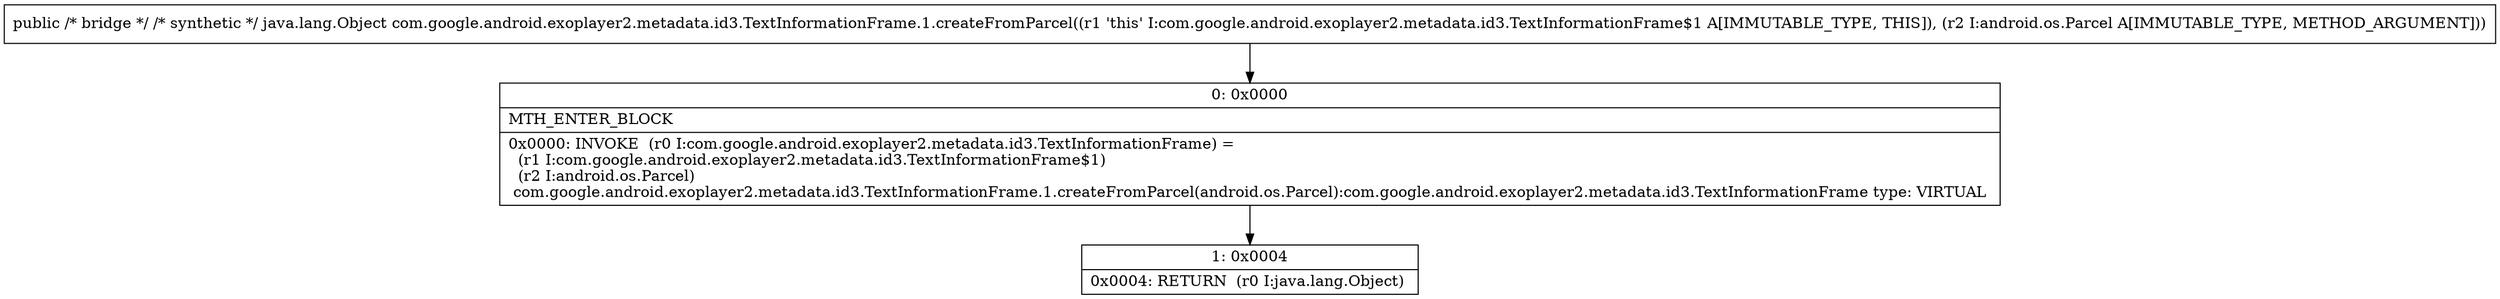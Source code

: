 digraph "CFG forcom.google.android.exoplayer2.metadata.id3.TextInformationFrame.1.createFromParcel(Landroid\/os\/Parcel;)Ljava\/lang\/Object;" {
Node_0 [shape=record,label="{0\:\ 0x0000|MTH_ENTER_BLOCK\l|0x0000: INVOKE  (r0 I:com.google.android.exoplayer2.metadata.id3.TextInformationFrame) = \l  (r1 I:com.google.android.exoplayer2.metadata.id3.TextInformationFrame$1)\l  (r2 I:android.os.Parcel)\l com.google.android.exoplayer2.metadata.id3.TextInformationFrame.1.createFromParcel(android.os.Parcel):com.google.android.exoplayer2.metadata.id3.TextInformationFrame type: VIRTUAL \l}"];
Node_1 [shape=record,label="{1\:\ 0x0004|0x0004: RETURN  (r0 I:java.lang.Object) \l}"];
MethodNode[shape=record,label="{public \/* bridge *\/ \/* synthetic *\/ java.lang.Object com.google.android.exoplayer2.metadata.id3.TextInformationFrame.1.createFromParcel((r1 'this' I:com.google.android.exoplayer2.metadata.id3.TextInformationFrame$1 A[IMMUTABLE_TYPE, THIS]), (r2 I:android.os.Parcel A[IMMUTABLE_TYPE, METHOD_ARGUMENT])) }"];
MethodNode -> Node_0;
Node_0 -> Node_1;
}

